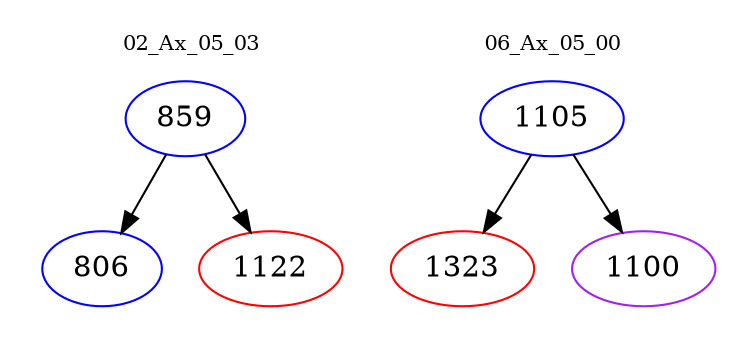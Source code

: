 digraph{
subgraph cluster_0 {
color = white
label = "02_Ax_05_03";
fontsize=10;
T0_859 [label="859", color="blue"]
T0_859 -> T0_806 [color="black"]
T0_806 [label="806", color="blue"]
T0_859 -> T0_1122 [color="black"]
T0_1122 [label="1122", color="red"]
}
subgraph cluster_1 {
color = white
label = "06_Ax_05_00";
fontsize=10;
T1_1105 [label="1105", color="blue"]
T1_1105 -> T1_1323 [color="black"]
T1_1323 [label="1323", color="red"]
T1_1105 -> T1_1100 [color="black"]
T1_1100 [label="1100", color="purple"]
}
}
